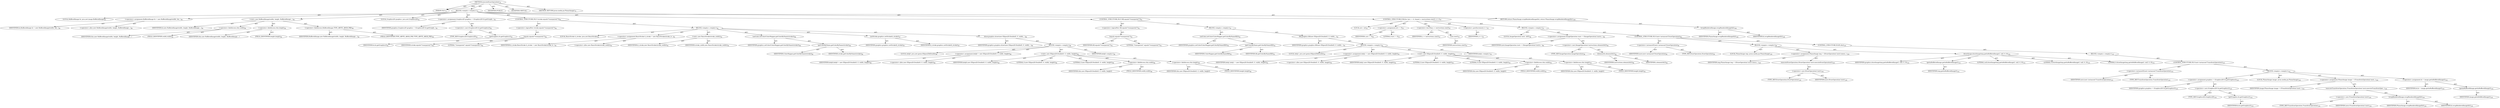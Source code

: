 digraph "executeDrawOperation" {  
"111669149698" [label = <(METHOD,executeDrawOperation)<SUB>79</SUB>> ]
"115964116996" [label = <(PARAM,this)<SUB>79</SUB>> ]
"25769803778" [label = <(BLOCK,&lt;empty&gt;,&lt;empty&gt;)<SUB>79</SUB>> ]
"94489280512" [label = <(LOCAL,BufferedImage bi: java.awt.image.BufferedImage)<SUB>80</SUB>> ]
"30064771076" [label = <(&lt;operator&gt;.assignment,BufferedImage bi = new BufferedImage(width, hei...)<SUB>80</SUB>> ]
"68719476740" [label = <(IDENTIFIER,bi,BufferedImage bi = new BufferedImage(width, hei...)<SUB>80</SUB>> ]
"30064771077" [label = <(&lt;operator&gt;.alloc,new BufferedImage(width, height, BufferedImage....)<SUB>80</SUB>> ]
"30064771078" [label = <(&lt;init&gt;,new BufferedImage(width, height, BufferedImage....)<SUB>80</SUB>> ]
"68719476741" [label = <(IDENTIFIER,bi,new BufferedImage(width, height, BufferedImage....)<SUB>80</SUB>> ]
"30064771079" [label = <(&lt;operator&gt;.fieldAccess,this.width)<SUB>80</SUB>> ]
"68719476742" [label = <(IDENTIFIER,this,new BufferedImage(width, height, BufferedImage....)> ]
"55834574850" [label = <(FIELD_IDENTIFIER,width,width)<SUB>80</SUB>> ]
"30064771080" [label = <(&lt;operator&gt;.fieldAccess,this.height)<SUB>80</SUB>> ]
"68719476743" [label = <(IDENTIFIER,this,new BufferedImage(width, height, BufferedImage....)> ]
"55834574851" [label = <(FIELD_IDENTIFIER,height,height)<SUB>80</SUB>> ]
"30064771081" [label = <(&lt;operator&gt;.fieldAccess,BufferedImage.TYPE_4BYTE_ABGR_PRE)<SUB>80</SUB>> ]
"68719476744" [label = <(IDENTIFIER,BufferedImage,new BufferedImage(width, height, BufferedImage....)<SUB>80</SUB>> ]
"55834574852" [label = <(FIELD_IDENTIFIER,TYPE_4BYTE_ABGR_PRE,TYPE_4BYTE_ABGR_PRE)<SUB>80</SUB>> ]
"94489280513" [label = <(LOCAL,Graphics2D graphics: java.awt.Graphics2D)<SUB>82</SUB>> ]
"30064771082" [label = <(&lt;operator&gt;.assignment,Graphics2D graphics = (Graphics2D) bi.getGraphi...)<SUB>82</SUB>> ]
"68719476745" [label = <(IDENTIFIER,graphics,Graphics2D graphics = (Graphics2D) bi.getGraphi...)<SUB>82</SUB>> ]
"30064771083" [label = <(&lt;operator&gt;.cast,(Graphics2D) bi.getGraphics())<SUB>82</SUB>> ]
"180388626432" [label = <(TYPE_REF,Graphics2D,Graphics2D)<SUB>82</SUB>> ]
"30064771084" [label = <(getGraphics,bi.getGraphics())<SUB>82</SUB>> ]
"68719476746" [label = <(IDENTIFIER,bi,bi.getGraphics())<SUB>82</SUB>> ]
"47244640256" [label = <(CONTROL_STRUCTURE,IF,if (!stroke.equals(&quot;transparent&quot;)))<SUB>84</SUB>> ]
"30064771085" [label = <(&lt;operator&gt;.logicalNot,!stroke.equals(&quot;transparent&quot;))<SUB>84</SUB>> ]
"30064771086" [label = <(equals,equals(&quot;transparent&quot;))<SUB>84</SUB>> ]
"68719476747" [label = <(IDENTIFIER,stroke,equals(&quot;transparent&quot;))<SUB>84</SUB>> ]
"90194313216" [label = <(LITERAL,&quot;transparent&quot;,equals(&quot;transparent&quot;))<SUB>84</SUB>> ]
"25769803779" [label = <(BLOCK,&lt;empty&gt;,&lt;empty&gt;)<SUB>84</SUB>> ]
"94489280514" [label = <(LOCAL,BasicStroke b_stroke: java.awt.BasicStroke)<SUB>85</SUB>> ]
"30064771087" [label = <(&lt;operator&gt;.assignment,BasicStroke b_stroke = new BasicStroke(stroke_w...)<SUB>85</SUB>> ]
"68719476748" [label = <(IDENTIFIER,b_stroke,BasicStroke b_stroke = new BasicStroke(stroke_w...)<SUB>85</SUB>> ]
"30064771088" [label = <(&lt;operator&gt;.alloc,new BasicStroke(stroke_width))<SUB>85</SUB>> ]
"30064771089" [label = <(&lt;init&gt;,new BasicStroke(stroke_width))<SUB>85</SUB>> ]
"68719476749" [label = <(IDENTIFIER,b_stroke,new BasicStroke(stroke_width))<SUB>85</SUB>> ]
"68719476750" [label = <(IDENTIFIER,stroke_width,new BasicStroke(stroke_width))<SUB>85</SUB>> ]
"30064771090" [label = <(setColor,setColor(ColorMapper.getColorByName(stroke)))<SUB>86</SUB>> ]
"68719476751" [label = <(IDENTIFIER,graphics,setColor(ColorMapper.getColorByName(stroke)))<SUB>86</SUB>> ]
"30064771091" [label = <(getColorByName,getColorByName(stroke))<SUB>86</SUB>> ]
"68719476752" [label = <(IDENTIFIER,ColorMapper,getColorByName(stroke))<SUB>86</SUB>> ]
"68719476753" [label = <(IDENTIFIER,stroke,getColorByName(stroke))<SUB>86</SUB>> ]
"30064771092" [label = <(setStroke,graphics.setStroke(b_stroke))<SUB>87</SUB>> ]
"68719476754" [label = <(IDENTIFIER,graphics,graphics.setStroke(b_stroke))<SUB>87</SUB>> ]
"68719476755" [label = <(IDENTIFIER,b_stroke,graphics.setStroke(b_stroke))<SUB>87</SUB>> ]
"30064771093" [label = <(draw,graphics.draw(new Ellipse2D.Double(0, 0, width,...)<SUB>88</SUB>> ]
"68719476756" [label = <(IDENTIFIER,graphics,graphics.draw(new Ellipse2D.Double(0, 0, width,...)<SUB>88</SUB>> ]
"25769803780" [label = <(BLOCK,&lt;empty&gt;,&lt;empty&gt;)<SUB>88</SUB>> ]
"94489280515" [label = <(LOCAL,$obj0: java.awt.geom.Ellipse2D$Double)<SUB>88</SUB>> ]
"30064771094" [label = <(&lt;operator&gt;.assignment,$obj0 = new Ellipse2D.Double(0, 0, width, height))<SUB>88</SUB>> ]
"68719476757" [label = <(IDENTIFIER,$obj0,$obj0 = new Ellipse2D.Double(0, 0, width, height))<SUB>88</SUB>> ]
"30064771095" [label = <(&lt;operator&gt;.alloc,new Ellipse2D.Double(0, 0, width, height))<SUB>88</SUB>> ]
"30064771096" [label = <(&lt;init&gt;,new Ellipse2D.Double(0, 0, width, height))<SUB>88</SUB>> ]
"68719476758" [label = <(IDENTIFIER,$obj0,new Ellipse2D.Double(0, 0, width, height))<SUB>88</SUB>> ]
"90194313217" [label = <(LITERAL,0,new Ellipse2D.Double(0, 0, width, height))<SUB>88</SUB>> ]
"90194313218" [label = <(LITERAL,0,new Ellipse2D.Double(0, 0, width, height))<SUB>88</SUB>> ]
"30064771097" [label = <(&lt;operator&gt;.fieldAccess,this.width)<SUB>88</SUB>> ]
"68719476759" [label = <(IDENTIFIER,this,new Ellipse2D.Double(0, 0, width, height))> ]
"55834574853" [label = <(FIELD_IDENTIFIER,width,width)<SUB>88</SUB>> ]
"30064771098" [label = <(&lt;operator&gt;.fieldAccess,this.height)<SUB>88</SUB>> ]
"68719476760" [label = <(IDENTIFIER,this,new Ellipse2D.Double(0, 0, width, height))> ]
"55834574854" [label = <(FIELD_IDENTIFIER,height,height)<SUB>88</SUB>> ]
"68719476761" [label = <(IDENTIFIER,$obj0,&lt;empty&gt;)<SUB>88</SUB>> ]
"47244640257" [label = <(CONTROL_STRUCTURE,IF,if (!fill.equals(&quot;transparent&quot;)))<SUB>91</SUB>> ]
"30064771099" [label = <(&lt;operator&gt;.logicalNot,!fill.equals(&quot;transparent&quot;))<SUB>91</SUB>> ]
"30064771100" [label = <(equals,equals(&quot;transparent&quot;))<SUB>91</SUB>> ]
"68719476762" [label = <(IDENTIFIER,fill,equals(&quot;transparent&quot;))<SUB>91</SUB>> ]
"90194313219" [label = <(LITERAL,&quot;transparent&quot;,equals(&quot;transparent&quot;))<SUB>91</SUB>> ]
"25769803781" [label = <(BLOCK,&lt;empty&gt;,&lt;empty&gt;)<SUB>91</SUB>> ]
"30064771101" [label = <(setColor,setColor(ColorMapper.getColorByName(fill)))<SUB>92</SUB>> ]
"68719476763" [label = <(IDENTIFIER,graphics,setColor(ColorMapper.getColorByName(fill)))<SUB>92</SUB>> ]
"30064771102" [label = <(getColorByName,getColorByName(fill))<SUB>92</SUB>> ]
"68719476764" [label = <(IDENTIFIER,ColorMapper,getColorByName(fill))<SUB>92</SUB>> ]
"68719476765" [label = <(IDENTIFIER,fill,getColorByName(fill))<SUB>92</SUB>> ]
"30064771103" [label = <(fill,graphics.fill(new Ellipse2D.Double(0, 0, width,...)<SUB>93</SUB>> ]
"68719476766" [label = <(IDENTIFIER,graphics,graphics.fill(new Ellipse2D.Double(0, 0, width,...)<SUB>93</SUB>> ]
"25769803782" [label = <(BLOCK,&lt;empty&gt;,&lt;empty&gt;)<SUB>93</SUB>> ]
"94489280516" [label = <(LOCAL,$obj1: java.awt.geom.Ellipse2D$Double)<SUB>93</SUB>> ]
"30064771104" [label = <(&lt;operator&gt;.assignment,$obj1 = new Ellipse2D.Double(0, 0, width, height))<SUB>93</SUB>> ]
"68719476767" [label = <(IDENTIFIER,$obj1,$obj1 = new Ellipse2D.Double(0, 0, width, height))<SUB>93</SUB>> ]
"30064771105" [label = <(&lt;operator&gt;.alloc,new Ellipse2D.Double(0, 0, width, height))<SUB>93</SUB>> ]
"30064771106" [label = <(&lt;init&gt;,new Ellipse2D.Double(0, 0, width, height))<SUB>93</SUB>> ]
"68719476768" [label = <(IDENTIFIER,$obj1,new Ellipse2D.Double(0, 0, width, height))<SUB>93</SUB>> ]
"90194313220" [label = <(LITERAL,0,new Ellipse2D.Double(0, 0, width, height))<SUB>93</SUB>> ]
"90194313221" [label = <(LITERAL,0,new Ellipse2D.Double(0, 0, width, height))<SUB>93</SUB>> ]
"30064771107" [label = <(&lt;operator&gt;.fieldAccess,this.width)<SUB>93</SUB>> ]
"68719476769" [label = <(IDENTIFIER,this,new Ellipse2D.Double(0, 0, width, height))> ]
"55834574855" [label = <(FIELD_IDENTIFIER,width,width)<SUB>93</SUB>> ]
"30064771108" [label = <(&lt;operator&gt;.fieldAccess,this.height)<SUB>93</SUB>> ]
"68719476770" [label = <(IDENTIFIER,this,new Ellipse2D.Double(0, 0, width, height))> ]
"55834574856" [label = <(FIELD_IDENTIFIER,height,height)<SUB>93</SUB>> ]
"68719476771" [label = <(IDENTIFIER,$obj1,&lt;empty&gt;)<SUB>93</SUB>> ]
"47244640258" [label = <(CONTROL_STRUCTURE,FOR,for (int i = 0; Some(i &lt; instructions.size()); i++))<SUB>97</SUB>> ]
"94489280517" [label = <(LOCAL,int i: int)<SUB>97</SUB>> ]
"30064771109" [label = <(&lt;operator&gt;.assignment,int i = 0)<SUB>97</SUB>> ]
"68719476772" [label = <(IDENTIFIER,i,int i = 0)<SUB>97</SUB>> ]
"90194313222" [label = <(LITERAL,0,int i = 0)<SUB>97</SUB>> ]
"30064771110" [label = <(&lt;operator&gt;.lessThan,i &lt; instructions.size())<SUB>97</SUB>> ]
"68719476773" [label = <(IDENTIFIER,i,i &lt; instructions.size())<SUB>97</SUB>> ]
"30064771111" [label = <(size,size())<SUB>97</SUB>> ]
"68719476774" [label = <(IDENTIFIER,instructions,size())<SUB>97</SUB>> ]
"30064771112" [label = <(&lt;operator&gt;.postIncrement,i++)<SUB>97</SUB>> ]
"68719476775" [label = <(IDENTIFIER,i,i++)<SUB>97</SUB>> ]
"25769803783" [label = <(BLOCK,&lt;empty&gt;,&lt;empty&gt;)<SUB>97</SUB>> ]
"94489280518" [label = <(LOCAL,ImageOperation instr: ANY)<SUB>98</SUB>> ]
"30064771113" [label = <(&lt;operator&gt;.assignment,ImageOperation instr = ((ImageOperation) instru...)<SUB>98</SUB>> ]
"68719476776" [label = <(IDENTIFIER,instr,ImageOperation instr = ((ImageOperation) instru...)<SUB>98</SUB>> ]
"30064771114" [label = <(&lt;operator&gt;.cast,(ImageOperation) instructions.elementAt(i))<SUB>98</SUB>> ]
"180388626433" [label = <(TYPE_REF,ImageOperation,ImageOperation)<SUB>98</SUB>> ]
"30064771115" [label = <(elementAt,elementAt(i))<SUB>98</SUB>> ]
"68719476777" [label = <(IDENTIFIER,instructions,elementAt(i))<SUB>98</SUB>> ]
"68719476778" [label = <(IDENTIFIER,i,elementAt(i))<SUB>98</SUB>> ]
"47244640259" [label = <(CONTROL_STRUCTURE,IF,if (instr instanceof DrawOperation))<SUB>99</SUB>> ]
"30064771116" [label = <(&lt;operator&gt;.instanceOf,instr instanceof DrawOperation)<SUB>99</SUB>> ]
"68719476779" [label = <(IDENTIFIER,instr,instr instanceof DrawOperation)<SUB>99</SUB>> ]
"180388626434" [label = <(TYPE_REF,DrawOperation,DrawOperation)<SUB>99</SUB>> ]
"25769803784" [label = <(BLOCK,&lt;empty&gt;,&lt;empty&gt;)<SUB>99</SUB>> ]
"94489280519" [label = <(LOCAL,PlanarImage img: javax.media.jai.PlanarImage)<SUB>100</SUB>> ]
"30064771117" [label = <(&lt;operator&gt;.assignment,PlanarImage img = ((DrawOperation) instr).execu...)<SUB>100</SUB>> ]
"68719476780" [label = <(IDENTIFIER,img,PlanarImage img = ((DrawOperation) instr).execu...)<SUB>100</SUB>> ]
"30064771118" [label = <(executeDrawOperation,(DrawOperation) instr.executeDrawOperation())<SUB>100</SUB>> ]
"30064771119" [label = <(&lt;operator&gt;.cast,(DrawOperation) instr)<SUB>100</SUB>> ]
"180388626435" [label = <(TYPE_REF,DrawOperation,DrawOperation)<SUB>100</SUB>> ]
"68719476781" [label = <(IDENTIFIER,instr,(DrawOperation) instr)<SUB>100</SUB>> ]
"30064771120" [label = <(drawImage,drawImage(img.getAsBufferedImage(), null, 0, 0))<SUB>101</SUB>> ]
"68719476782" [label = <(IDENTIFIER,graphics,drawImage(img.getAsBufferedImage(), null, 0, 0))<SUB>101</SUB>> ]
"30064771121" [label = <(getAsBufferedImage,getAsBufferedImage())<SUB>101</SUB>> ]
"68719476783" [label = <(IDENTIFIER,img,getAsBufferedImage())<SUB>101</SUB>> ]
"90194313223" [label = <(LITERAL,null,drawImage(img.getAsBufferedImage(), null, 0, 0))<SUB>101</SUB>> ]
"90194313224" [label = <(LITERAL,0,drawImage(img.getAsBufferedImage(), null, 0, 0))<SUB>101</SUB>> ]
"90194313225" [label = <(LITERAL,0,drawImage(img.getAsBufferedImage(), null, 0, 0))<SUB>101</SUB>> ]
"47244640260" [label = <(CONTROL_STRUCTURE,ELSE,else)<SUB>102</SUB>> ]
"25769803785" [label = <(BLOCK,&lt;empty&gt;,&lt;empty&gt;)<SUB>102</SUB>> ]
"47244640261" [label = <(CONTROL_STRUCTURE,IF,if (instr instanceof TransformOperation))<SUB>102</SUB>> ]
"30064771122" [label = <(&lt;operator&gt;.instanceOf,instr instanceof TransformOperation)<SUB>102</SUB>> ]
"68719476784" [label = <(IDENTIFIER,instr,instr instanceof TransformOperation)<SUB>102</SUB>> ]
"180388626436" [label = <(TYPE_REF,TransformOperation,TransformOperation)<SUB>102</SUB>> ]
"25769803786" [label = <(BLOCK,&lt;empty&gt;,&lt;empty&gt;)<SUB>102</SUB>> ]
"30064771123" [label = <(&lt;operator&gt;.assignment,graphics = (Graphics2D) bi.getGraphics())<SUB>103</SUB>> ]
"68719476785" [label = <(IDENTIFIER,graphics,graphics = (Graphics2D) bi.getGraphics())<SUB>103</SUB>> ]
"30064771124" [label = <(&lt;operator&gt;.cast,(Graphics2D) bi.getGraphics())<SUB>103</SUB>> ]
"180388626437" [label = <(TYPE_REF,Graphics2D,Graphics2D)<SUB>103</SUB>> ]
"30064771125" [label = <(getGraphics,bi.getGraphics())<SUB>103</SUB>> ]
"68719476786" [label = <(IDENTIFIER,bi,bi.getGraphics())<SUB>103</SUB>> ]
"94489280520" [label = <(LOCAL,PlanarImage image: javax.media.jai.PlanarImage)<SUB>104</SUB>> ]
"30064771126" [label = <(&lt;operator&gt;.assignment,PlanarImage image = ((TransformOperation) instr...)<SUB>104</SUB>> ]
"68719476787" [label = <(IDENTIFIER,image,PlanarImage image = ((TransformOperation) instr...)<SUB>104</SUB>> ]
"30064771127" [label = <(executeTransformOperation,(TransformOperation) instr.executeTransformOper...)<SUB>104</SUB>> ]
"30064771128" [label = <(&lt;operator&gt;.cast,(TransformOperation) instr)<SUB>104</SUB>> ]
"180388626438" [label = <(TYPE_REF,TransformOperation,TransformOperation)<SUB>104</SUB>> ]
"68719476788" [label = <(IDENTIFIER,instr,(TransformOperation) instr)<SUB>104</SUB>> ]
"30064771129" [label = <(wrapRenderedImage,wrapRenderedImage(bi))<SUB>104</SUB>> ]
"68719476789" [label = <(IDENTIFIER,PlanarImage,wrapRenderedImage(bi))<SUB>104</SUB>> ]
"68719476790" [label = <(IDENTIFIER,bi,wrapRenderedImage(bi))<SUB>104</SUB>> ]
"30064771130" [label = <(&lt;operator&gt;.assignment,bi = image.getAsBufferedImage())<SUB>105</SUB>> ]
"68719476791" [label = <(IDENTIFIER,bi,bi = image.getAsBufferedImage())<SUB>105</SUB>> ]
"30064771131" [label = <(getAsBufferedImage,getAsBufferedImage())<SUB>105</SUB>> ]
"68719476792" [label = <(IDENTIFIER,image,getAsBufferedImage())<SUB>105</SUB>> ]
"146028888064" [label = <(RETURN,return PlanarImage.wrapRenderedImage(bi);,return PlanarImage.wrapRenderedImage(bi);)<SUB>108</SUB>> ]
"30064771132" [label = <(wrapRenderedImage,wrapRenderedImage(bi))<SUB>108</SUB>> ]
"68719476793" [label = <(IDENTIFIER,PlanarImage,wrapRenderedImage(bi))<SUB>108</SUB>> ]
"68719476794" [label = <(IDENTIFIER,bi,wrapRenderedImage(bi))<SUB>108</SUB>> ]
"133143986182" [label = <(MODIFIER,PUBLIC)> ]
"133143986183" [label = <(MODIFIER,VIRTUAL)> ]
"128849018882" [label = <(METHOD_RETURN,javax.media.jai.PlanarImage)<SUB>79</SUB>> ]
  "111669149698" -> "115964116996"  [ label = "AST: "] 
  "111669149698" -> "25769803778"  [ label = "AST: "] 
  "111669149698" -> "133143986182"  [ label = "AST: "] 
  "111669149698" -> "133143986183"  [ label = "AST: "] 
  "111669149698" -> "128849018882"  [ label = "AST: "] 
  "25769803778" -> "94489280512"  [ label = "AST: "] 
  "25769803778" -> "30064771076"  [ label = "AST: "] 
  "25769803778" -> "30064771078"  [ label = "AST: "] 
  "25769803778" -> "94489280513"  [ label = "AST: "] 
  "25769803778" -> "30064771082"  [ label = "AST: "] 
  "25769803778" -> "47244640256"  [ label = "AST: "] 
  "25769803778" -> "47244640257"  [ label = "AST: "] 
  "25769803778" -> "47244640258"  [ label = "AST: "] 
  "25769803778" -> "146028888064"  [ label = "AST: "] 
  "30064771076" -> "68719476740"  [ label = "AST: "] 
  "30064771076" -> "30064771077"  [ label = "AST: "] 
  "30064771078" -> "68719476741"  [ label = "AST: "] 
  "30064771078" -> "30064771079"  [ label = "AST: "] 
  "30064771078" -> "30064771080"  [ label = "AST: "] 
  "30064771078" -> "30064771081"  [ label = "AST: "] 
  "30064771079" -> "68719476742"  [ label = "AST: "] 
  "30064771079" -> "55834574850"  [ label = "AST: "] 
  "30064771080" -> "68719476743"  [ label = "AST: "] 
  "30064771080" -> "55834574851"  [ label = "AST: "] 
  "30064771081" -> "68719476744"  [ label = "AST: "] 
  "30064771081" -> "55834574852"  [ label = "AST: "] 
  "30064771082" -> "68719476745"  [ label = "AST: "] 
  "30064771082" -> "30064771083"  [ label = "AST: "] 
  "30064771083" -> "180388626432"  [ label = "AST: "] 
  "30064771083" -> "30064771084"  [ label = "AST: "] 
  "30064771084" -> "68719476746"  [ label = "AST: "] 
  "47244640256" -> "30064771085"  [ label = "AST: "] 
  "47244640256" -> "25769803779"  [ label = "AST: "] 
  "30064771085" -> "30064771086"  [ label = "AST: "] 
  "30064771086" -> "68719476747"  [ label = "AST: "] 
  "30064771086" -> "90194313216"  [ label = "AST: "] 
  "25769803779" -> "94489280514"  [ label = "AST: "] 
  "25769803779" -> "30064771087"  [ label = "AST: "] 
  "25769803779" -> "30064771089"  [ label = "AST: "] 
  "25769803779" -> "30064771090"  [ label = "AST: "] 
  "25769803779" -> "30064771092"  [ label = "AST: "] 
  "25769803779" -> "30064771093"  [ label = "AST: "] 
  "30064771087" -> "68719476748"  [ label = "AST: "] 
  "30064771087" -> "30064771088"  [ label = "AST: "] 
  "30064771089" -> "68719476749"  [ label = "AST: "] 
  "30064771089" -> "68719476750"  [ label = "AST: "] 
  "30064771090" -> "68719476751"  [ label = "AST: "] 
  "30064771090" -> "30064771091"  [ label = "AST: "] 
  "30064771091" -> "68719476752"  [ label = "AST: "] 
  "30064771091" -> "68719476753"  [ label = "AST: "] 
  "30064771092" -> "68719476754"  [ label = "AST: "] 
  "30064771092" -> "68719476755"  [ label = "AST: "] 
  "30064771093" -> "68719476756"  [ label = "AST: "] 
  "30064771093" -> "25769803780"  [ label = "AST: "] 
  "25769803780" -> "94489280515"  [ label = "AST: "] 
  "25769803780" -> "30064771094"  [ label = "AST: "] 
  "25769803780" -> "30064771096"  [ label = "AST: "] 
  "25769803780" -> "68719476761"  [ label = "AST: "] 
  "30064771094" -> "68719476757"  [ label = "AST: "] 
  "30064771094" -> "30064771095"  [ label = "AST: "] 
  "30064771096" -> "68719476758"  [ label = "AST: "] 
  "30064771096" -> "90194313217"  [ label = "AST: "] 
  "30064771096" -> "90194313218"  [ label = "AST: "] 
  "30064771096" -> "30064771097"  [ label = "AST: "] 
  "30064771096" -> "30064771098"  [ label = "AST: "] 
  "30064771097" -> "68719476759"  [ label = "AST: "] 
  "30064771097" -> "55834574853"  [ label = "AST: "] 
  "30064771098" -> "68719476760"  [ label = "AST: "] 
  "30064771098" -> "55834574854"  [ label = "AST: "] 
  "47244640257" -> "30064771099"  [ label = "AST: "] 
  "47244640257" -> "25769803781"  [ label = "AST: "] 
  "30064771099" -> "30064771100"  [ label = "AST: "] 
  "30064771100" -> "68719476762"  [ label = "AST: "] 
  "30064771100" -> "90194313219"  [ label = "AST: "] 
  "25769803781" -> "30064771101"  [ label = "AST: "] 
  "25769803781" -> "30064771103"  [ label = "AST: "] 
  "30064771101" -> "68719476763"  [ label = "AST: "] 
  "30064771101" -> "30064771102"  [ label = "AST: "] 
  "30064771102" -> "68719476764"  [ label = "AST: "] 
  "30064771102" -> "68719476765"  [ label = "AST: "] 
  "30064771103" -> "68719476766"  [ label = "AST: "] 
  "30064771103" -> "25769803782"  [ label = "AST: "] 
  "25769803782" -> "94489280516"  [ label = "AST: "] 
  "25769803782" -> "30064771104"  [ label = "AST: "] 
  "25769803782" -> "30064771106"  [ label = "AST: "] 
  "25769803782" -> "68719476771"  [ label = "AST: "] 
  "30064771104" -> "68719476767"  [ label = "AST: "] 
  "30064771104" -> "30064771105"  [ label = "AST: "] 
  "30064771106" -> "68719476768"  [ label = "AST: "] 
  "30064771106" -> "90194313220"  [ label = "AST: "] 
  "30064771106" -> "90194313221"  [ label = "AST: "] 
  "30064771106" -> "30064771107"  [ label = "AST: "] 
  "30064771106" -> "30064771108"  [ label = "AST: "] 
  "30064771107" -> "68719476769"  [ label = "AST: "] 
  "30064771107" -> "55834574855"  [ label = "AST: "] 
  "30064771108" -> "68719476770"  [ label = "AST: "] 
  "30064771108" -> "55834574856"  [ label = "AST: "] 
  "47244640258" -> "94489280517"  [ label = "AST: "] 
  "47244640258" -> "30064771109"  [ label = "AST: "] 
  "47244640258" -> "30064771110"  [ label = "AST: "] 
  "47244640258" -> "30064771112"  [ label = "AST: "] 
  "47244640258" -> "25769803783"  [ label = "AST: "] 
  "30064771109" -> "68719476772"  [ label = "AST: "] 
  "30064771109" -> "90194313222"  [ label = "AST: "] 
  "30064771110" -> "68719476773"  [ label = "AST: "] 
  "30064771110" -> "30064771111"  [ label = "AST: "] 
  "30064771111" -> "68719476774"  [ label = "AST: "] 
  "30064771112" -> "68719476775"  [ label = "AST: "] 
  "25769803783" -> "94489280518"  [ label = "AST: "] 
  "25769803783" -> "30064771113"  [ label = "AST: "] 
  "25769803783" -> "47244640259"  [ label = "AST: "] 
  "30064771113" -> "68719476776"  [ label = "AST: "] 
  "30064771113" -> "30064771114"  [ label = "AST: "] 
  "30064771114" -> "180388626433"  [ label = "AST: "] 
  "30064771114" -> "30064771115"  [ label = "AST: "] 
  "30064771115" -> "68719476777"  [ label = "AST: "] 
  "30064771115" -> "68719476778"  [ label = "AST: "] 
  "47244640259" -> "30064771116"  [ label = "AST: "] 
  "47244640259" -> "25769803784"  [ label = "AST: "] 
  "47244640259" -> "47244640260"  [ label = "AST: "] 
  "30064771116" -> "68719476779"  [ label = "AST: "] 
  "30064771116" -> "180388626434"  [ label = "AST: "] 
  "25769803784" -> "94489280519"  [ label = "AST: "] 
  "25769803784" -> "30064771117"  [ label = "AST: "] 
  "25769803784" -> "30064771120"  [ label = "AST: "] 
  "30064771117" -> "68719476780"  [ label = "AST: "] 
  "30064771117" -> "30064771118"  [ label = "AST: "] 
  "30064771118" -> "30064771119"  [ label = "AST: "] 
  "30064771119" -> "180388626435"  [ label = "AST: "] 
  "30064771119" -> "68719476781"  [ label = "AST: "] 
  "30064771120" -> "68719476782"  [ label = "AST: "] 
  "30064771120" -> "30064771121"  [ label = "AST: "] 
  "30064771120" -> "90194313223"  [ label = "AST: "] 
  "30064771120" -> "90194313224"  [ label = "AST: "] 
  "30064771120" -> "90194313225"  [ label = "AST: "] 
  "30064771121" -> "68719476783"  [ label = "AST: "] 
  "47244640260" -> "25769803785"  [ label = "AST: "] 
  "25769803785" -> "47244640261"  [ label = "AST: "] 
  "47244640261" -> "30064771122"  [ label = "AST: "] 
  "47244640261" -> "25769803786"  [ label = "AST: "] 
  "30064771122" -> "68719476784"  [ label = "AST: "] 
  "30064771122" -> "180388626436"  [ label = "AST: "] 
  "25769803786" -> "30064771123"  [ label = "AST: "] 
  "25769803786" -> "94489280520"  [ label = "AST: "] 
  "25769803786" -> "30064771126"  [ label = "AST: "] 
  "25769803786" -> "30064771130"  [ label = "AST: "] 
  "30064771123" -> "68719476785"  [ label = "AST: "] 
  "30064771123" -> "30064771124"  [ label = "AST: "] 
  "30064771124" -> "180388626437"  [ label = "AST: "] 
  "30064771124" -> "30064771125"  [ label = "AST: "] 
  "30064771125" -> "68719476786"  [ label = "AST: "] 
  "30064771126" -> "68719476787"  [ label = "AST: "] 
  "30064771126" -> "30064771127"  [ label = "AST: "] 
  "30064771127" -> "30064771128"  [ label = "AST: "] 
  "30064771127" -> "30064771129"  [ label = "AST: "] 
  "30064771128" -> "180388626438"  [ label = "AST: "] 
  "30064771128" -> "68719476788"  [ label = "AST: "] 
  "30064771129" -> "68719476789"  [ label = "AST: "] 
  "30064771129" -> "68719476790"  [ label = "AST: "] 
  "30064771130" -> "68719476791"  [ label = "AST: "] 
  "30064771130" -> "30064771131"  [ label = "AST: "] 
  "30064771131" -> "68719476792"  [ label = "AST: "] 
  "146028888064" -> "30064771132"  [ label = "AST: "] 
  "30064771132" -> "68719476793"  [ label = "AST: "] 
  "30064771132" -> "68719476794"  [ label = "AST: "] 
  "111669149698" -> "115964116996"  [ label = "DDG: "] 
}
